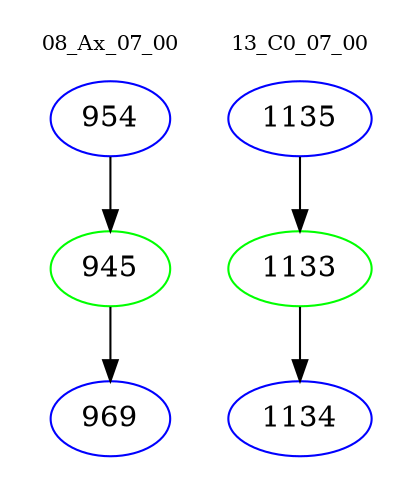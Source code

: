 digraph{
subgraph cluster_0 {
color = white
label = "08_Ax_07_00";
fontsize=10;
T0_954 [label="954", color="blue"]
T0_954 -> T0_945 [color="black"]
T0_945 [label="945", color="green"]
T0_945 -> T0_969 [color="black"]
T0_969 [label="969", color="blue"]
}
subgraph cluster_1 {
color = white
label = "13_C0_07_00";
fontsize=10;
T1_1135 [label="1135", color="blue"]
T1_1135 -> T1_1133 [color="black"]
T1_1133 [label="1133", color="green"]
T1_1133 -> T1_1134 [color="black"]
T1_1134 [label="1134", color="blue"]
}
}
